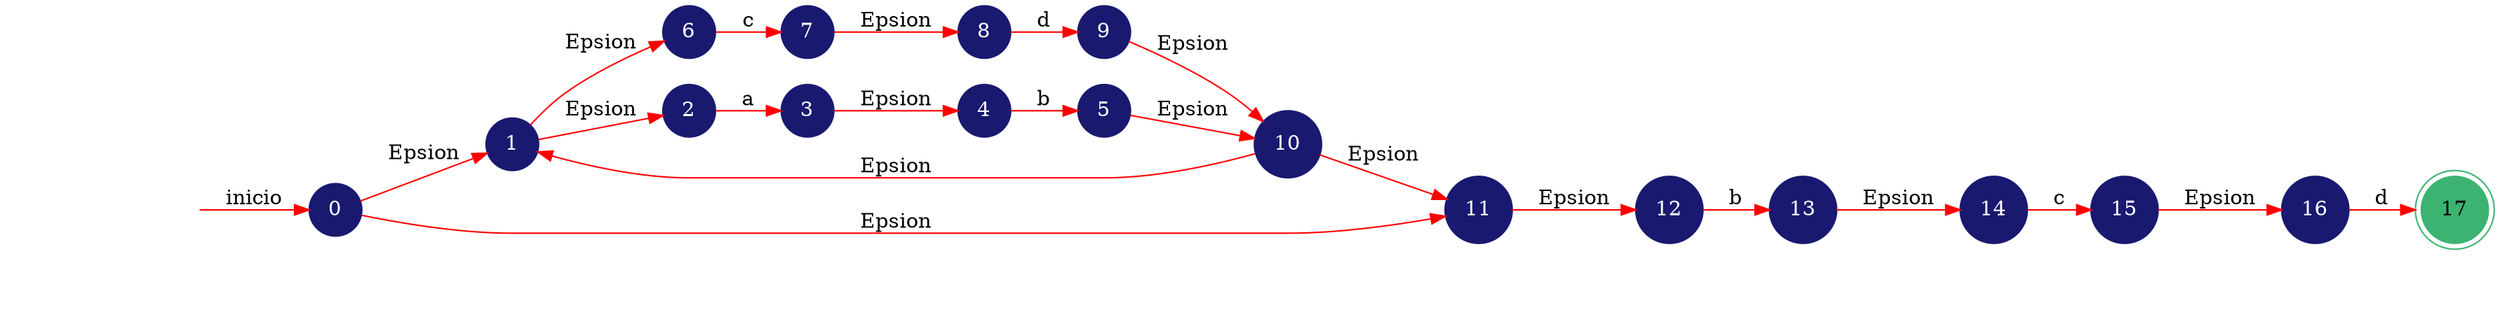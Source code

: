 digraph automata_finito {
	rankdir=LR;
	node [shape=doublecircle, style = filled,color = mediumseagreen]; "17";
	node [shape=circle];
	node [color=midnightblue,fontcolor=white];
	edge [color=red];
	secret_node [style=invis];
	secret_node -> "0" [label="inicio"];
	"0" -> "1" [label="Epsion"];
	"0" -> "11" [label="Epsion"];
	"1" -> "6" [label="Epsion"];
	"1" -> "2" [label="Epsion"];
	"2" -> "3" [label="a"];
	"3" -> "4" [label="Epsion"];
	"4" -> "5" [label="b"];
	"5" -> "10" [label="Epsion"];
	"6" -> "7" [label="c"];
	"7" -> "8" [label="Epsion"];
	"8" -> "9" [label="d"];
	"9" -> "10" [label="Epsion"];
	"10" -> "1" [label="Epsion"];
	"10" -> "11" [label="Epsion"];
	"11" -> "12" [label="Epsion"];
	"12" -> "13" [label="b"];
	"13" -> "14" [label="Epsion"];
	"14" -> "15" [label="c"];
	"15" -> "16" [label="Epsion"];
	"16" -> "17" [label="d"];
}